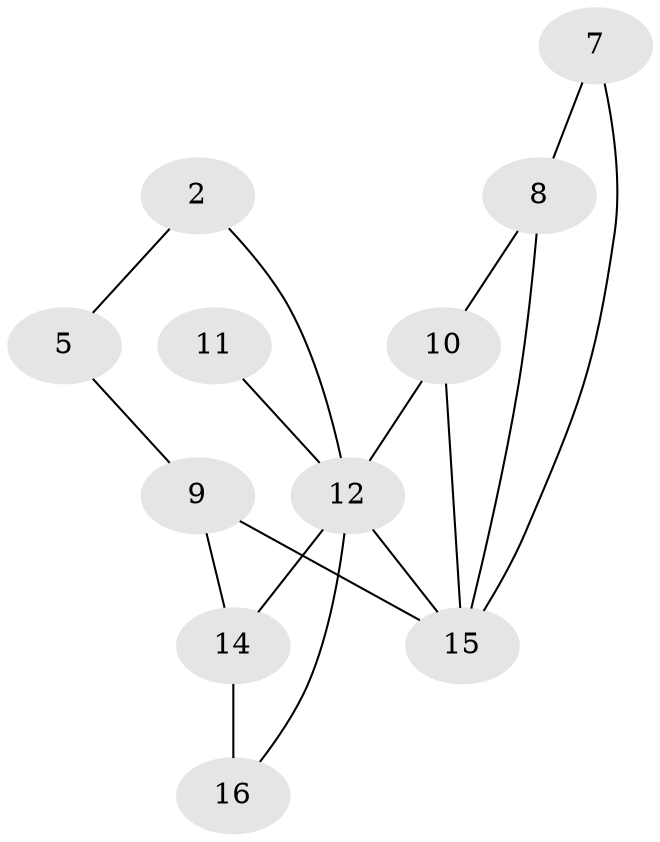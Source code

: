 // original degree distribution, {2: 0.16666666666666666, 1: 0.2962962962962963, 3: 0.2222222222222222, 5: 0.07407407407407407, 0: 0.09259259259259259, 4: 0.1111111111111111, 6: 0.018518518518518517, 8: 0.018518518518518517}
// Generated by graph-tools (version 1.1) at 2025/35/03/04/25 23:35:58]
// undirected, 11 vertices, 16 edges
graph export_dot {
  node [color=gray90,style=filled];
  2;
  5;
  7;
  8;
  9;
  10;
  11;
  12;
  14;
  15;
  16;
  2 -- 5 [weight=1.0];
  2 -- 12 [weight=1.0];
  5 -- 9 [weight=1.0];
  7 -- 8 [weight=1.0];
  7 -- 15 [weight=1.0];
  8 -- 10 [weight=1.0];
  8 -- 15 [weight=2.0];
  9 -- 14 [weight=2.0];
  9 -- 15 [weight=1.0];
  10 -- 12 [weight=4.0];
  10 -- 15 [weight=3.0];
  11 -- 12 [weight=2.0];
  12 -- 14 [weight=2.0];
  12 -- 15 [weight=1.0];
  12 -- 16 [weight=1.0];
  14 -- 16 [weight=2.0];
}
